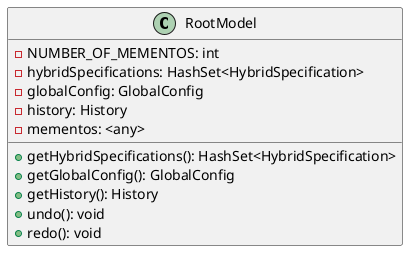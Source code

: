 @startuml

    class RootModel {
        -NUMBER_OF_MEMENTOS: int
        -hybridSpecifications: HashSet<HybridSpecification>
        -globalConfig: GlobalConfig
        -history: History
        -mementos: <any>
        +getHybridSpecifications(): HashSet<HybridSpecification>
        +getGlobalConfig(): GlobalConfig
        +getHistory(): History
        +undo(): void
        +redo(): void
    }

@enduml
